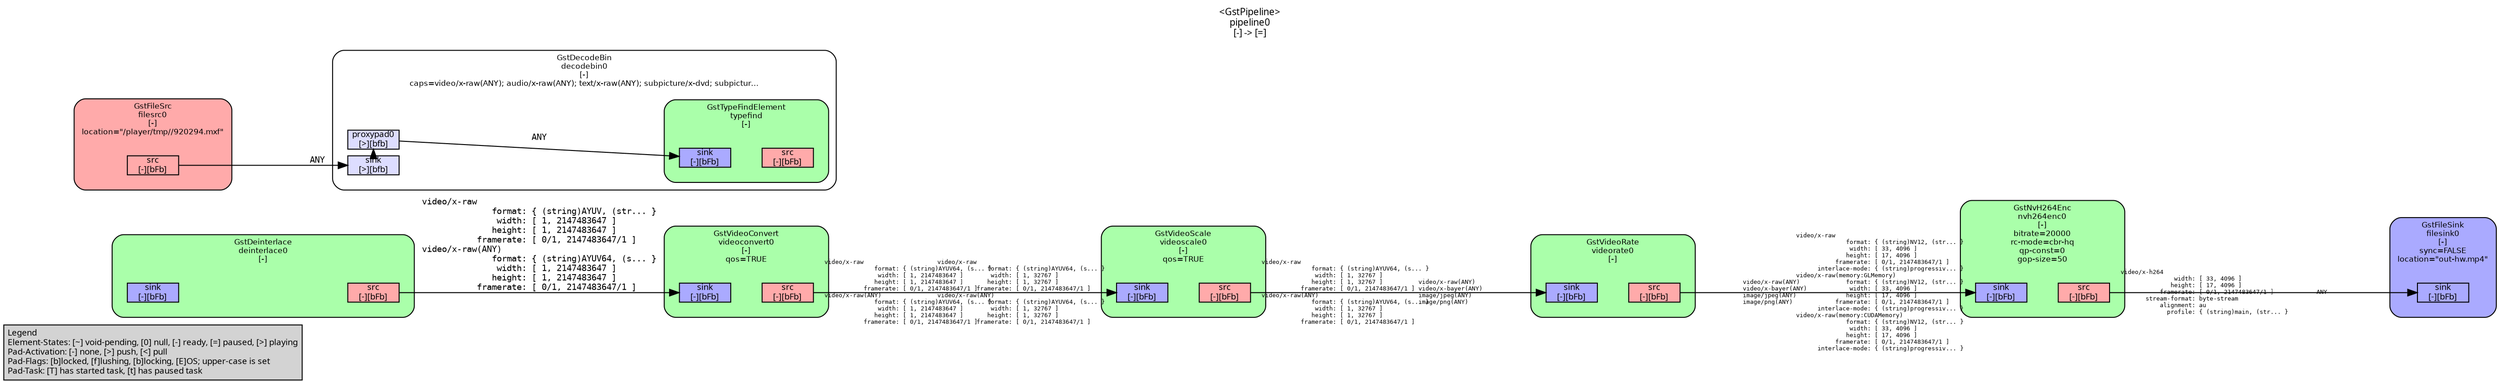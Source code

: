 digraph pipeline {
  rankdir=LR;
  fontname="sans";
  fontsize="10";
  labelloc=t;
  nodesep=.1;
  ranksep=.2;
  label="<GstPipeline>\npipeline0\n[-] -> [=]";
  node [style="filled,rounded", shape=box, fontsize="9", fontname="sans", margin="0.0,0.0"];
  edge [labelfontsize="6", fontsize="9", fontname="monospace"];
  
  legend [
    pos="0,0!",
    margin="0.05,0.05",
    style="filled",
    label="Legend\lElement-States: [~] void-pending, [0] null, [-] ready, [=] paused, [>] playing\lPad-Activation: [-] none, [>] push, [<] pull\lPad-Flags: [b]locked, [f]lushing, [b]locking, [E]OS; upper-case is set\lPad-Task: [T] has started task, [t] has paused task\l",
  ];
  subgraph cluster_filesink0_0x563b57cd1cf0 {
    fontname="Bitstream Vera Sans";
    fontsize="8";
    style="filled,rounded";
    color=black;
    label="GstFileSink\nfilesink0\n[-]\nsync=FALSE\nlocation=\"out-hw.mp4\"";
    subgraph cluster_filesink0_0x563b57cd1cf0_sink {
      label="";
      style="invis";
      filesink0_0x563b57cd1cf0_sink_0x563b57ef80b0 [color=black, fillcolor="#aaaaff", label="sink\n[-][bFb]", height="0.2", style="filled,solid"];
    }

    fillcolor="#aaaaff";
  }

  subgraph cluster_nvh264enc0_0x563b580995d0 {
    fontname="Bitstream Vera Sans";
    fontsize="8";
    style="filled,rounded";
    color=black;
    label="GstNvH264Enc\nnvh264enc0\n[-]\nbitrate=20000\nrc-mode=cbr-hq\nqp-const=0\ngop-size=50";
    subgraph cluster_nvh264enc0_0x563b580995d0_sink {
      label="";
      style="invis";
      nvh264enc0_0x563b580995d0_sink_0x563b57c83b50 [color=black, fillcolor="#aaaaff", label="sink\n[-][bFb]", height="0.2", style="filled,solid"];
    }

    subgraph cluster_nvh264enc0_0x563b580995d0_src {
      label="";
      style="invis";
      nvh264enc0_0x563b580995d0_src_0x563b57c83da0 [color=black, fillcolor="#ffaaaa", label="src\n[-][bFb]", height="0.2", style="filled,solid"];
    }

    nvh264enc0_0x563b580995d0_sink_0x563b57c83b50 -> nvh264enc0_0x563b580995d0_src_0x563b57c83da0 [style="invis"];
    fillcolor="#aaffaa";
  }

  nvh264enc0_0x563b580995d0_src_0x563b57c83da0 -> filesink0_0x563b57cd1cf0_sink_0x563b57ef80b0 [labeldistance="10", labelangle="0", label="                                                  ", taillabel="video/x-h264\l               width: [ 33, 4096 ]\l              height: [ 17, 4096 ]\l           framerate: [ 0/1, 2147483647/1 ]\l       stream-format: byte-stream\l           alignment: au\l             profile: { (string)main, (str... }\l", headlabel="ANY"]
  subgraph cluster_videorate0_0x563b57cc3200 {
    fontname="Bitstream Vera Sans";
    fontsize="8";
    style="filled,rounded";
    color=black;
    label="GstVideoRate\nvideorate0\n[-]";
    subgraph cluster_videorate0_0x563b57cc3200_sink {
      label="";
      style="invis";
      videorate0_0x563b57cc3200_sink_0x563b57c836b0 [color=black, fillcolor="#aaaaff", label="sink\n[-][bFb]", height="0.2", style="filled,solid"];
    }

    subgraph cluster_videorate0_0x563b57cc3200_src {
      label="";
      style="invis";
      videorate0_0x563b57cc3200_src_0x563b57c83900 [color=black, fillcolor="#ffaaaa", label="src\n[-][bFb]", height="0.2", style="filled,solid"];
    }

    videorate0_0x563b57cc3200_sink_0x563b57c836b0 -> videorate0_0x563b57cc3200_src_0x563b57c83900 [style="invis"];
    fillcolor="#aaffaa";
  }

  videorate0_0x563b57cc3200_src_0x563b57c83900 -> nvh264enc0_0x563b580995d0_sink_0x563b57c83b50 [labeldistance="10", labelangle="0", label="                                                  ", taillabel="video/x-raw(ANY)\lvideo/x-bayer(ANY)\limage/jpeg(ANY)\limage/png(ANY)\l", headlabel="video/x-raw\l              format: { (string)NV12, (str... }\l               width: [ 33, 4096 ]\l              height: [ 17, 4096 ]\l           framerate: [ 0/1, 2147483647/1 ]\l      interlace-mode: { (string)progressiv... }\lvideo/x-raw(memory:GLMemory)\l              format: { (string)NV12, (str... }\l               width: [ 33, 4096 ]\l              height: [ 17, 4096 ]\l           framerate: [ 0/1, 2147483647/1 ]\l      interlace-mode: { (string)progressiv... }\lvideo/x-raw(memory:CUDAMemory)\l              format: { (string)NV12, (str... }\l               width: [ 33, 4096 ]\l              height: [ 17, 4096 ]\l           framerate: [ 0/1, 2147483647/1 ]\l      interlace-mode: { (string)progressiv... }\l"]
  subgraph cluster_videoscale0_0x563b57cc00e0 {
    fontname="Bitstream Vera Sans";
    fontsize="8";
    style="filled,rounded";
    color=black;
    label="GstVideoScale\nvideoscale0\n[-]\nqos=TRUE";
    subgraph cluster_videoscale0_0x563b57cc00e0_sink {
      label="";
      style="invis";
      videoscale0_0x563b57cc00e0_sink_0x563b57c83210 [color=black, fillcolor="#aaaaff", label="sink\n[-][bFb]", height="0.2", style="filled,solid"];
    }

    subgraph cluster_videoscale0_0x563b57cc00e0_src {
      label="";
      style="invis";
      videoscale0_0x563b57cc00e0_src_0x563b57c83460 [color=black, fillcolor="#ffaaaa", label="src\n[-][bFb]", height="0.2", style="filled,solid"];
    }

    videoscale0_0x563b57cc00e0_sink_0x563b57c83210 -> videoscale0_0x563b57cc00e0_src_0x563b57c83460 [style="invis"];
    fillcolor="#aaffaa";
  }

  videoscale0_0x563b57cc00e0_src_0x563b57c83460 -> videorate0_0x563b57cc3200_sink_0x563b57c836b0 [labeldistance="10", labelangle="0", label="                                                  ", taillabel="video/x-raw\l              format: { (string)AYUV64, (s... }\l               width: [ 1, 32767 ]\l              height: [ 1, 32767 ]\l           framerate: [ 0/1, 2147483647/1 ]\lvideo/x-raw(ANY)\l              format: { (string)AYUV64, (s... }\l               width: [ 1, 32767 ]\l              height: [ 1, 32767 ]\l           framerate: [ 0/1, 2147483647/1 ]\l", headlabel="video/x-raw(ANY)\lvideo/x-bayer(ANY)\limage/jpeg(ANY)\limage/png(ANY)\l"]
  subgraph cluster_videoconvert0_0x563b57cba4e0 {
    fontname="Bitstream Vera Sans";
    fontsize="8";
    style="filled,rounded";
    color=black;
    label="GstVideoConvert\nvideoconvert0\n[-]\nqos=TRUE";
    subgraph cluster_videoconvert0_0x563b57cba4e0_sink {
      label="";
      style="invis";
      videoconvert0_0x563b57cba4e0_sink_0x563b57c82d70 [color=black, fillcolor="#aaaaff", label="sink\n[-][bFb]", height="0.2", style="filled,solid"];
    }

    subgraph cluster_videoconvert0_0x563b57cba4e0_src {
      label="";
      style="invis";
      videoconvert0_0x563b57cba4e0_src_0x563b57c82fc0 [color=black, fillcolor="#ffaaaa", label="src\n[-][bFb]", height="0.2", style="filled,solid"];
    }

    videoconvert0_0x563b57cba4e0_sink_0x563b57c82d70 -> videoconvert0_0x563b57cba4e0_src_0x563b57c82fc0 [style="invis"];
    fillcolor="#aaffaa";
  }

  videoconvert0_0x563b57cba4e0_src_0x563b57c82fc0 -> videoscale0_0x563b57cc00e0_sink_0x563b57c83210 [labeldistance="10", labelangle="0", label="                                                  ", taillabel="video/x-raw\l              format: { (string)AYUV64, (s... }\l               width: [ 1, 2147483647 ]\l              height: [ 1, 2147483647 ]\l           framerate: [ 0/1, 2147483647/1 ]\lvideo/x-raw(ANY)\l              format: { (string)AYUV64, (s... }\l               width: [ 1, 2147483647 ]\l              height: [ 1, 2147483647 ]\l           framerate: [ 0/1, 2147483647/1 ]\l", headlabel="video/x-raw\l              format: { (string)AYUV64, (s... }\l               width: [ 1, 32767 ]\l              height: [ 1, 32767 ]\l           framerate: [ 0/1, 2147483647/1 ]\lvideo/x-raw(ANY)\l              format: { (string)AYUV64, (s... }\l               width: [ 1, 32767 ]\l              height: [ 1, 32767 ]\l           framerate: [ 0/1, 2147483647/1 ]\l"]
  subgraph cluster_deinterlace0_0x563b57cab560 {
    fontname="Bitstream Vera Sans";
    fontsize="8";
    style="filled,rounded";
    color=black;
    label="GstDeinterlace\ndeinterlace0\n[-]";
    subgraph cluster_deinterlace0_0x563b57cab560_sink {
      label="";
      style="invis";
      deinterlace0_0x563b57cab560_sink_0x563b57c828d0 [color=black, fillcolor="#aaaaff", label="sink\n[-][bFb]", height="0.2", style="filled,solid"];
    }

    subgraph cluster_deinterlace0_0x563b57cab560_src {
      label="";
      style="invis";
      deinterlace0_0x563b57cab560_src_0x563b57c82b20 [color=black, fillcolor="#ffaaaa", label="src\n[-][bFb]", height="0.2", style="filled,solid"];
    }

    deinterlace0_0x563b57cab560_sink_0x563b57c828d0 -> deinterlace0_0x563b57cab560_src_0x563b57c82b20 [style="invis"];
    fillcolor="#aaffaa";
  }

  deinterlace0_0x563b57cab560_src_0x563b57c82b20 -> videoconvert0_0x563b57cba4e0_sink_0x563b57c82d70 [label="video/x-raw\l              format: { (string)AYUV, (str... }\l               width: [ 1, 2147483647 ]\l              height: [ 1, 2147483647 ]\l           framerate: [ 0/1, 2147483647/1 ]\lvideo/x-raw(ANY)\l              format: { (string)AYUV64, (s... }\l               width: [ 1, 2147483647 ]\l              height: [ 1, 2147483647 ]\l           framerate: [ 0/1, 2147483647/1 ]\l"]
  subgraph cluster_decodebin0_0x563b57c90120 {
    fontname="Bitstream Vera Sans";
    fontsize="8";
    style="filled,rounded";
    color=black;
    label="GstDecodeBin\ndecodebin0\n[-]\ncaps=video/x-raw(ANY); audio/x-raw(ANY); text/x-raw(ANY); subpicture/x-dvd; subpictur…";
    subgraph cluster_decodebin0_0x563b57c90120_sink {
      label="";
      style="invis";
      _proxypad0_0x563b57c9c090 [color=black, fillcolor="#ddddff", label="proxypad0\n[>][bfb]", height="0.2", style="filled,solid"];
    decodebin0_0x563b57c90120_sink_0x563b57c98050 -> _proxypad0_0x563b57c9c090 [style=dashed, minlen=0]
      decodebin0_0x563b57c90120_sink_0x563b57c98050 [color=black, fillcolor="#ddddff", label="sink\n[>][bfb]", height="0.2", style="filled,solid"];
    }

    fillcolor="#ffffff";
    subgraph cluster_typefind_0x563b57c92040 {
      fontname="Bitstream Vera Sans";
      fontsize="8";
      style="filled,rounded";
      color=black;
      label="GstTypeFindElement\ntypefind\n[-]";
      subgraph cluster_typefind_0x563b57c92040_sink {
        label="";
        style="invis";
        typefind_0x563b57c92040_sink_0x563b57c82430 [color=black, fillcolor="#aaaaff", label="sink\n[-][bFb]", height="0.2", style="filled,solid"];
      }

      subgraph cluster_typefind_0x563b57c92040_src {
        label="";
        style="invis";
        typefind_0x563b57c92040_src_0x563b57c82680 [color=black, fillcolor="#ffaaaa", label="src\n[-][bFb]", height="0.2", style="filled,solid"];
      }

      typefind_0x563b57c92040_sink_0x563b57c82430 -> typefind_0x563b57c92040_src_0x563b57c82680 [style="invis"];
      fillcolor="#aaffaa";
    }

    _proxypad0_0x563b57c9c090 -> typefind_0x563b57c92040_sink_0x563b57c82430 [label="ANY"]
  }

  subgraph cluster_filesrc0_0x563b57c80320 {
    fontname="Bitstream Vera Sans";
    fontsize="8";
    style="filled,rounded";
    color=black;
    label="GstFileSrc\nfilesrc0\n[-]\nlocation=\"/player/tmp//920294.mxf\"";
    subgraph cluster_filesrc0_0x563b57c80320_src {
      label="";
      style="invis";
      filesrc0_0x563b57c80320_src_0x563b57c821e0 [color=black, fillcolor="#ffaaaa", label="src\n[-][bFb]", height="0.2", style="filled,solid"];
    }

    fillcolor="#ffaaaa";
  }

  filesrc0_0x563b57c80320_src_0x563b57c821e0 -> decodebin0_0x563b57c90120_sink_0x563b57c98050 [label="ANY"]
}
